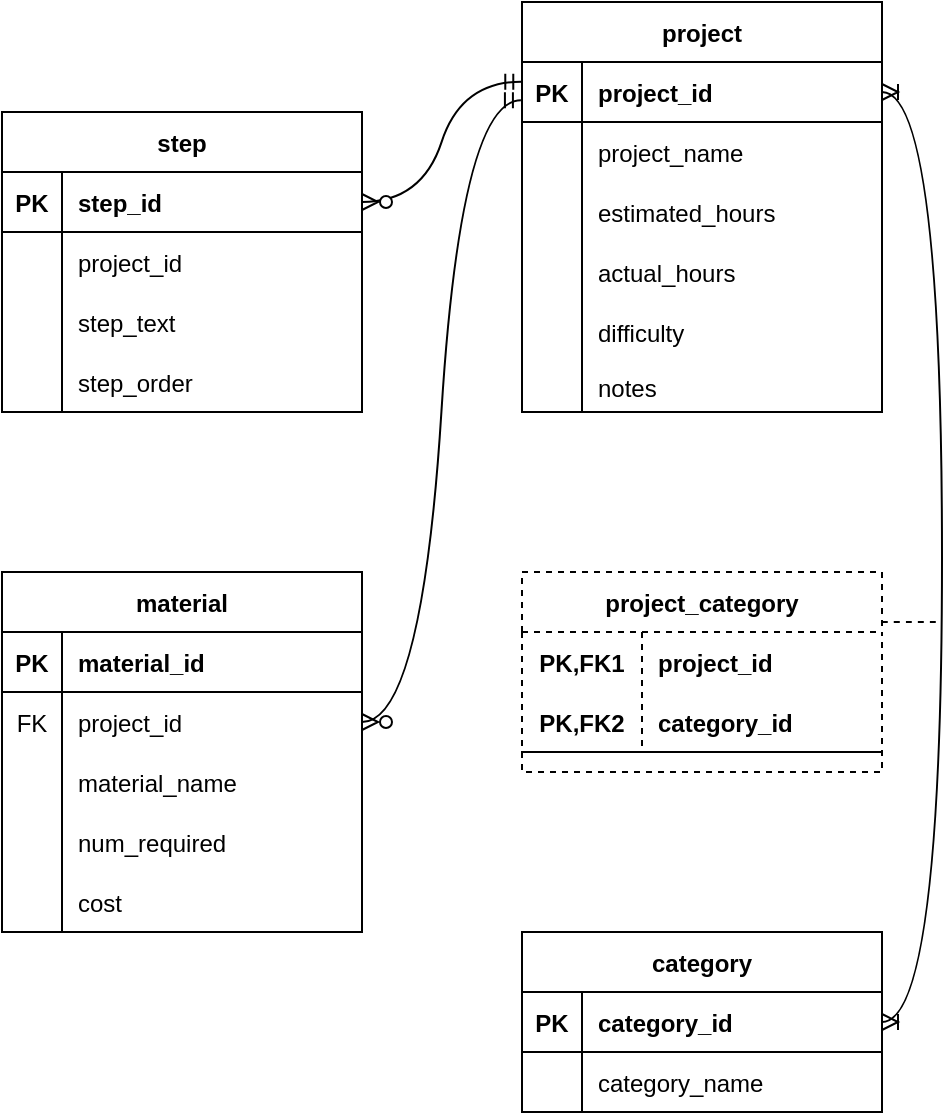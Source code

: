 <mxfile version="20.2.3" type="device"><diagram id="v-BzhRJdcK25EZPVXKfS" name="Page-1"><mxGraphModel dx="1422" dy="-243" grid="1" gridSize="10" guides="1" tooltips="1" connect="1" arrows="1" fold="1" page="1" pageScale="1" pageWidth="850" pageHeight="1100" math="0" shadow="0"><root><mxCell id="0"/><mxCell id="1" parent="0"/><mxCell id="nPPMI5hmXkhw91G4KogW-1" value="project" style="shape=table;startSize=30;container=1;collapsible=1;childLayout=tableLayout;fixedRows=1;rowLines=0;fontStyle=1;align=center;resizeLast=1;swimlaneLine=1;" vertex="1" parent="1"><mxGeometry x="420" y="1240" width="180" height="205" as="geometry"/></mxCell><mxCell id="nPPMI5hmXkhw91G4KogW-2" value="" style="shape=tableRow;horizontal=0;startSize=0;swimlaneHead=0;swimlaneBody=0;fillColor=none;collapsible=0;dropTarget=0;points=[[0,0.5],[1,0.5]];portConstraint=eastwest;top=0;left=0;right=0;bottom=1;" vertex="1" parent="nPPMI5hmXkhw91G4KogW-1"><mxGeometry y="30" width="180" height="30" as="geometry"/></mxCell><mxCell id="nPPMI5hmXkhw91G4KogW-3" value="PK" style="shape=partialRectangle;connectable=0;fillColor=none;top=0;left=0;bottom=0;right=0;fontStyle=1;overflow=hidden;" vertex="1" parent="nPPMI5hmXkhw91G4KogW-2"><mxGeometry width="30" height="30" as="geometry"><mxRectangle width="30" height="30" as="alternateBounds"/></mxGeometry></mxCell><mxCell id="nPPMI5hmXkhw91G4KogW-4" value="project_id" style="shape=partialRectangle;connectable=0;fillColor=none;top=0;left=0;bottom=0;right=0;align=left;spacingLeft=6;fontStyle=1;overflow=hidden;" vertex="1" parent="nPPMI5hmXkhw91G4KogW-2"><mxGeometry x="30" width="150" height="30" as="geometry"><mxRectangle width="150" height="30" as="alternateBounds"/></mxGeometry></mxCell><mxCell id="nPPMI5hmXkhw91G4KogW-5" value="" style="shape=tableRow;horizontal=0;startSize=0;swimlaneHead=0;swimlaneBody=0;fillColor=none;collapsible=0;dropTarget=0;points=[[0,0.5],[1,0.5]];portConstraint=eastwest;top=0;left=0;right=0;bottom=0;" vertex="1" parent="nPPMI5hmXkhw91G4KogW-1"><mxGeometry y="60" width="180" height="30" as="geometry"/></mxCell><mxCell id="nPPMI5hmXkhw91G4KogW-6" value="" style="shape=partialRectangle;connectable=0;fillColor=none;top=0;left=0;bottom=0;right=0;editable=1;overflow=hidden;" vertex="1" parent="nPPMI5hmXkhw91G4KogW-5"><mxGeometry width="30" height="30" as="geometry"><mxRectangle width="30" height="30" as="alternateBounds"/></mxGeometry></mxCell><mxCell id="nPPMI5hmXkhw91G4KogW-7" value="project_name" style="shape=partialRectangle;connectable=0;fillColor=none;top=0;left=0;bottom=0;right=0;align=left;spacingLeft=6;overflow=hidden;" vertex="1" parent="nPPMI5hmXkhw91G4KogW-5"><mxGeometry x="30" width="150" height="30" as="geometry"><mxRectangle width="150" height="30" as="alternateBounds"/></mxGeometry></mxCell><mxCell id="nPPMI5hmXkhw91G4KogW-8" value="" style="shape=tableRow;horizontal=0;startSize=0;swimlaneHead=0;swimlaneBody=0;fillColor=none;collapsible=0;dropTarget=0;points=[[0,0.5],[1,0.5]];portConstraint=eastwest;top=0;left=0;right=0;bottom=0;" vertex="1" parent="nPPMI5hmXkhw91G4KogW-1"><mxGeometry y="90" width="180" height="30" as="geometry"/></mxCell><mxCell id="nPPMI5hmXkhw91G4KogW-9" value="" style="shape=partialRectangle;connectable=0;fillColor=none;top=0;left=0;bottom=0;right=0;editable=1;overflow=hidden;" vertex="1" parent="nPPMI5hmXkhw91G4KogW-8"><mxGeometry width="30" height="30" as="geometry"><mxRectangle width="30" height="30" as="alternateBounds"/></mxGeometry></mxCell><mxCell id="nPPMI5hmXkhw91G4KogW-10" value="estimated_hours" style="shape=partialRectangle;connectable=0;fillColor=none;top=0;left=0;bottom=0;right=0;align=left;spacingLeft=6;overflow=hidden;" vertex="1" parent="nPPMI5hmXkhw91G4KogW-8"><mxGeometry x="30" width="150" height="30" as="geometry"><mxRectangle width="150" height="30" as="alternateBounds"/></mxGeometry></mxCell><mxCell id="nPPMI5hmXkhw91G4KogW-11" value="" style="shape=tableRow;horizontal=0;startSize=0;swimlaneHead=0;swimlaneBody=0;fillColor=none;collapsible=0;dropTarget=0;points=[[0,0.5],[1,0.5]];portConstraint=eastwest;top=0;left=0;right=0;bottom=0;" vertex="1" parent="nPPMI5hmXkhw91G4KogW-1"><mxGeometry y="120" width="180" height="30" as="geometry"/></mxCell><mxCell id="nPPMI5hmXkhw91G4KogW-12" value="" style="shape=partialRectangle;connectable=0;fillColor=none;top=0;left=0;bottom=0;right=0;editable=1;overflow=hidden;" vertex="1" parent="nPPMI5hmXkhw91G4KogW-11"><mxGeometry width="30" height="30" as="geometry"><mxRectangle width="30" height="30" as="alternateBounds"/></mxGeometry></mxCell><mxCell id="nPPMI5hmXkhw91G4KogW-13" value="actual_hours" style="shape=partialRectangle;connectable=0;fillColor=none;top=0;left=0;bottom=0;right=0;align=left;spacingLeft=6;overflow=hidden;" vertex="1" parent="nPPMI5hmXkhw91G4KogW-11"><mxGeometry x="30" width="150" height="30" as="geometry"><mxRectangle width="150" height="30" as="alternateBounds"/></mxGeometry></mxCell><mxCell id="nPPMI5hmXkhw91G4KogW-18" style="shape=tableRow;horizontal=0;startSize=0;swimlaneHead=0;swimlaneBody=0;fillColor=none;collapsible=0;dropTarget=0;points=[[0,0.5],[1,0.5]];portConstraint=eastwest;top=0;left=0;right=0;bottom=0;" vertex="1" parent="nPPMI5hmXkhw91G4KogW-1"><mxGeometry y="150" width="180" height="30" as="geometry"/></mxCell><mxCell id="nPPMI5hmXkhw91G4KogW-19" style="shape=partialRectangle;connectable=0;fillColor=none;top=0;left=0;bottom=0;right=0;editable=1;overflow=hidden;" vertex="1" parent="nPPMI5hmXkhw91G4KogW-18"><mxGeometry width="30" height="30" as="geometry"><mxRectangle width="30" height="30" as="alternateBounds"/></mxGeometry></mxCell><mxCell id="nPPMI5hmXkhw91G4KogW-20" value="difficulty" style="shape=partialRectangle;connectable=0;fillColor=none;top=0;left=0;bottom=0;right=0;align=left;spacingLeft=6;overflow=hidden;" vertex="1" parent="nPPMI5hmXkhw91G4KogW-18"><mxGeometry x="30" width="150" height="30" as="geometry"><mxRectangle width="150" height="30" as="alternateBounds"/></mxGeometry></mxCell><mxCell id="nPPMI5hmXkhw91G4KogW-15" style="shape=tableRow;horizontal=0;startSize=0;swimlaneHead=0;swimlaneBody=0;fillColor=none;collapsible=0;dropTarget=0;points=[[0,0.5],[1,0.5]];portConstraint=eastwest;top=0;left=0;right=0;bottom=0;" vertex="1" parent="nPPMI5hmXkhw91G4KogW-1"><mxGeometry y="180" width="180" height="25" as="geometry"/></mxCell><mxCell id="nPPMI5hmXkhw91G4KogW-16" style="shape=partialRectangle;connectable=0;fillColor=none;top=0;left=0;bottom=0;right=0;editable=1;overflow=hidden;" vertex="1" parent="nPPMI5hmXkhw91G4KogW-15"><mxGeometry width="30" height="25" as="geometry"><mxRectangle width="30" height="25" as="alternateBounds"/></mxGeometry></mxCell><mxCell id="nPPMI5hmXkhw91G4KogW-17" value="notes" style="shape=partialRectangle;connectable=0;fillColor=none;top=0;left=0;bottom=0;right=0;align=left;spacingLeft=6;overflow=hidden;" vertex="1" parent="nPPMI5hmXkhw91G4KogW-15"><mxGeometry x="30" width="150" height="25" as="geometry"><mxRectangle width="150" height="25" as="alternateBounds"/></mxGeometry></mxCell><mxCell id="nPPMI5hmXkhw91G4KogW-21" value="material" style="shape=table;startSize=30;container=1;collapsible=1;childLayout=tableLayout;fixedRows=1;rowLines=0;fontStyle=1;align=center;resizeLast=1;" vertex="1" parent="1"><mxGeometry x="160" y="1525" width="180" height="180" as="geometry"/></mxCell><mxCell id="nPPMI5hmXkhw91G4KogW-22" value="" style="shape=tableRow;horizontal=0;startSize=0;swimlaneHead=0;swimlaneBody=0;fillColor=none;collapsible=0;dropTarget=0;points=[[0,0.5],[1,0.5]];portConstraint=eastwest;top=0;left=0;right=0;bottom=1;" vertex="1" parent="nPPMI5hmXkhw91G4KogW-21"><mxGeometry y="30" width="180" height="30" as="geometry"/></mxCell><mxCell id="nPPMI5hmXkhw91G4KogW-23" value="PK" style="shape=partialRectangle;connectable=0;fillColor=none;top=0;left=0;bottom=0;right=0;fontStyle=1;overflow=hidden;" vertex="1" parent="nPPMI5hmXkhw91G4KogW-22"><mxGeometry width="30" height="30" as="geometry"><mxRectangle width="30" height="30" as="alternateBounds"/></mxGeometry></mxCell><mxCell id="nPPMI5hmXkhw91G4KogW-24" value="material_id" style="shape=partialRectangle;connectable=0;fillColor=none;top=0;left=0;bottom=0;right=0;align=left;spacingLeft=6;fontStyle=1;overflow=hidden;" vertex="1" parent="nPPMI5hmXkhw91G4KogW-22"><mxGeometry x="30" width="150" height="30" as="geometry"><mxRectangle width="150" height="30" as="alternateBounds"/></mxGeometry></mxCell><mxCell id="nPPMI5hmXkhw91G4KogW-25" value="" style="shape=tableRow;horizontal=0;startSize=0;swimlaneHead=0;swimlaneBody=0;fillColor=none;collapsible=0;dropTarget=0;points=[[0,0.5],[1,0.5]];portConstraint=eastwest;top=0;left=0;right=0;bottom=0;" vertex="1" parent="nPPMI5hmXkhw91G4KogW-21"><mxGeometry y="60" width="180" height="30" as="geometry"/></mxCell><mxCell id="nPPMI5hmXkhw91G4KogW-26" value="FK" style="shape=partialRectangle;connectable=0;fillColor=none;top=0;left=0;bottom=0;right=0;editable=1;overflow=hidden;" vertex="1" parent="nPPMI5hmXkhw91G4KogW-25"><mxGeometry width="30" height="30" as="geometry"><mxRectangle width="30" height="30" as="alternateBounds"/></mxGeometry></mxCell><mxCell id="nPPMI5hmXkhw91G4KogW-27" value="project_id" style="shape=partialRectangle;connectable=0;fillColor=none;top=0;left=0;bottom=0;right=0;align=left;spacingLeft=6;overflow=hidden;" vertex="1" parent="nPPMI5hmXkhw91G4KogW-25"><mxGeometry x="30" width="150" height="30" as="geometry"><mxRectangle width="150" height="30" as="alternateBounds"/></mxGeometry></mxCell><mxCell id="nPPMI5hmXkhw91G4KogW-28" value="" style="shape=tableRow;horizontal=0;startSize=0;swimlaneHead=0;swimlaneBody=0;fillColor=none;collapsible=0;dropTarget=0;points=[[0,0.5],[1,0.5]];portConstraint=eastwest;top=0;left=0;right=0;bottom=0;" vertex="1" parent="nPPMI5hmXkhw91G4KogW-21"><mxGeometry y="90" width="180" height="30" as="geometry"/></mxCell><mxCell id="nPPMI5hmXkhw91G4KogW-29" value="" style="shape=partialRectangle;connectable=0;fillColor=none;top=0;left=0;bottom=0;right=0;editable=1;overflow=hidden;" vertex="1" parent="nPPMI5hmXkhw91G4KogW-28"><mxGeometry width="30" height="30" as="geometry"><mxRectangle width="30" height="30" as="alternateBounds"/></mxGeometry></mxCell><mxCell id="nPPMI5hmXkhw91G4KogW-30" value="material_name" style="shape=partialRectangle;connectable=0;fillColor=none;top=0;left=0;bottom=0;right=0;align=left;spacingLeft=6;overflow=hidden;" vertex="1" parent="nPPMI5hmXkhw91G4KogW-28"><mxGeometry x="30" width="150" height="30" as="geometry"><mxRectangle width="150" height="30" as="alternateBounds"/></mxGeometry></mxCell><mxCell id="nPPMI5hmXkhw91G4KogW-31" value="" style="shape=tableRow;horizontal=0;startSize=0;swimlaneHead=0;swimlaneBody=0;fillColor=none;collapsible=0;dropTarget=0;points=[[0,0.5],[1,0.5]];portConstraint=eastwest;top=0;left=0;right=0;bottom=0;" vertex="1" parent="nPPMI5hmXkhw91G4KogW-21"><mxGeometry y="120" width="180" height="30" as="geometry"/></mxCell><mxCell id="nPPMI5hmXkhw91G4KogW-32" value="" style="shape=partialRectangle;connectable=0;fillColor=none;top=0;left=0;bottom=0;right=0;editable=1;overflow=hidden;" vertex="1" parent="nPPMI5hmXkhw91G4KogW-31"><mxGeometry width="30" height="30" as="geometry"><mxRectangle width="30" height="30" as="alternateBounds"/></mxGeometry></mxCell><mxCell id="nPPMI5hmXkhw91G4KogW-33" value="num_required" style="shape=partialRectangle;connectable=0;fillColor=none;top=0;left=0;bottom=0;right=0;align=left;spacingLeft=6;overflow=hidden;" vertex="1" parent="nPPMI5hmXkhw91G4KogW-31"><mxGeometry x="30" width="150" height="30" as="geometry"><mxRectangle width="150" height="30" as="alternateBounds"/></mxGeometry></mxCell><mxCell id="nPPMI5hmXkhw91G4KogW-34" style="shape=tableRow;horizontal=0;startSize=0;swimlaneHead=0;swimlaneBody=0;fillColor=none;collapsible=0;dropTarget=0;points=[[0,0.5],[1,0.5]];portConstraint=eastwest;top=0;left=0;right=0;bottom=0;" vertex="1" parent="nPPMI5hmXkhw91G4KogW-21"><mxGeometry y="150" width="180" height="30" as="geometry"/></mxCell><mxCell id="nPPMI5hmXkhw91G4KogW-35" style="shape=partialRectangle;connectable=0;fillColor=none;top=0;left=0;bottom=0;right=0;editable=1;overflow=hidden;" vertex="1" parent="nPPMI5hmXkhw91G4KogW-34"><mxGeometry width="30" height="30" as="geometry"><mxRectangle width="30" height="30" as="alternateBounds"/></mxGeometry></mxCell><mxCell id="nPPMI5hmXkhw91G4KogW-36" value="cost" style="shape=partialRectangle;connectable=0;fillColor=none;top=0;left=0;bottom=0;right=0;align=left;spacingLeft=6;overflow=hidden;" vertex="1" parent="nPPMI5hmXkhw91G4KogW-34"><mxGeometry x="30" width="150" height="30" as="geometry"><mxRectangle width="150" height="30" as="alternateBounds"/></mxGeometry></mxCell><mxCell id="nPPMI5hmXkhw91G4KogW-37" value="step" style="shape=table;startSize=30;container=1;collapsible=1;childLayout=tableLayout;fixedRows=1;rowLines=0;fontStyle=1;align=center;resizeLast=1;" vertex="1" parent="1"><mxGeometry x="160" y="1295" width="180" height="150" as="geometry"/></mxCell><mxCell id="nPPMI5hmXkhw91G4KogW-38" value="" style="shape=tableRow;horizontal=0;startSize=0;swimlaneHead=0;swimlaneBody=0;fillColor=none;collapsible=0;dropTarget=0;points=[[0,0.5],[1,0.5]];portConstraint=eastwest;top=0;left=0;right=0;bottom=1;" vertex="1" parent="nPPMI5hmXkhw91G4KogW-37"><mxGeometry y="30" width="180" height="30" as="geometry"/></mxCell><mxCell id="nPPMI5hmXkhw91G4KogW-39" value="PK" style="shape=partialRectangle;connectable=0;fillColor=none;top=0;left=0;bottom=0;right=0;fontStyle=1;overflow=hidden;" vertex="1" parent="nPPMI5hmXkhw91G4KogW-38"><mxGeometry width="30" height="30" as="geometry"><mxRectangle width="30" height="30" as="alternateBounds"/></mxGeometry></mxCell><mxCell id="nPPMI5hmXkhw91G4KogW-40" value="step_id" style="shape=partialRectangle;connectable=0;fillColor=none;top=0;left=0;bottom=0;right=0;align=left;spacingLeft=6;fontStyle=1;overflow=hidden;" vertex="1" parent="nPPMI5hmXkhw91G4KogW-38"><mxGeometry x="30" width="150" height="30" as="geometry"><mxRectangle width="150" height="30" as="alternateBounds"/></mxGeometry></mxCell><mxCell id="nPPMI5hmXkhw91G4KogW-41" value="" style="shape=tableRow;horizontal=0;startSize=0;swimlaneHead=0;swimlaneBody=0;fillColor=none;collapsible=0;dropTarget=0;points=[[0,0.5],[1,0.5]];portConstraint=eastwest;top=0;left=0;right=0;bottom=0;" vertex="1" parent="nPPMI5hmXkhw91G4KogW-37"><mxGeometry y="60" width="180" height="30" as="geometry"/></mxCell><mxCell id="nPPMI5hmXkhw91G4KogW-42" value="" style="shape=partialRectangle;connectable=0;fillColor=none;top=0;left=0;bottom=0;right=0;editable=1;overflow=hidden;" vertex="1" parent="nPPMI5hmXkhw91G4KogW-41"><mxGeometry width="30" height="30" as="geometry"><mxRectangle width="30" height="30" as="alternateBounds"/></mxGeometry></mxCell><mxCell id="nPPMI5hmXkhw91G4KogW-43" value="project_id" style="shape=partialRectangle;connectable=0;fillColor=none;top=0;left=0;bottom=0;right=0;align=left;spacingLeft=6;overflow=hidden;" vertex="1" parent="nPPMI5hmXkhw91G4KogW-41"><mxGeometry x="30" width="150" height="30" as="geometry"><mxRectangle width="150" height="30" as="alternateBounds"/></mxGeometry></mxCell><mxCell id="nPPMI5hmXkhw91G4KogW-44" value="" style="shape=tableRow;horizontal=0;startSize=0;swimlaneHead=0;swimlaneBody=0;fillColor=none;collapsible=0;dropTarget=0;points=[[0,0.5],[1,0.5]];portConstraint=eastwest;top=0;left=0;right=0;bottom=0;" vertex="1" parent="nPPMI5hmXkhw91G4KogW-37"><mxGeometry y="90" width="180" height="30" as="geometry"/></mxCell><mxCell id="nPPMI5hmXkhw91G4KogW-45" value="" style="shape=partialRectangle;connectable=0;fillColor=none;top=0;left=0;bottom=0;right=0;editable=1;overflow=hidden;" vertex="1" parent="nPPMI5hmXkhw91G4KogW-44"><mxGeometry width="30" height="30" as="geometry"><mxRectangle width="30" height="30" as="alternateBounds"/></mxGeometry></mxCell><mxCell id="nPPMI5hmXkhw91G4KogW-46" value="step_text" style="shape=partialRectangle;connectable=0;fillColor=none;top=0;left=0;bottom=0;right=0;align=left;spacingLeft=6;overflow=hidden;" vertex="1" parent="nPPMI5hmXkhw91G4KogW-44"><mxGeometry x="30" width="150" height="30" as="geometry"><mxRectangle width="150" height="30" as="alternateBounds"/></mxGeometry></mxCell><mxCell id="nPPMI5hmXkhw91G4KogW-47" value="" style="shape=tableRow;horizontal=0;startSize=0;swimlaneHead=0;swimlaneBody=0;fillColor=none;collapsible=0;dropTarget=0;points=[[0,0.5],[1,0.5]];portConstraint=eastwest;top=0;left=0;right=0;bottom=0;" vertex="1" parent="nPPMI5hmXkhw91G4KogW-37"><mxGeometry y="120" width="180" height="30" as="geometry"/></mxCell><mxCell id="nPPMI5hmXkhw91G4KogW-48" value="" style="shape=partialRectangle;connectable=0;fillColor=none;top=0;left=0;bottom=0;right=0;editable=1;overflow=hidden;" vertex="1" parent="nPPMI5hmXkhw91G4KogW-47"><mxGeometry width="30" height="30" as="geometry"><mxRectangle width="30" height="30" as="alternateBounds"/></mxGeometry></mxCell><mxCell id="nPPMI5hmXkhw91G4KogW-49" value="step_order" style="shape=partialRectangle;connectable=0;fillColor=none;top=0;left=0;bottom=0;right=0;align=left;spacingLeft=6;overflow=hidden;" vertex="1" parent="nPPMI5hmXkhw91G4KogW-47"><mxGeometry x="30" width="150" height="30" as="geometry"><mxRectangle width="150" height="30" as="alternateBounds"/></mxGeometry></mxCell><mxCell id="nPPMI5hmXkhw91G4KogW-50" value="category" style="shape=table;startSize=30;container=1;collapsible=1;childLayout=tableLayout;fixedRows=1;rowLines=0;fontStyle=1;align=center;resizeLast=1;" vertex="1" parent="1"><mxGeometry x="420" y="1705" width="180" height="90" as="geometry"/></mxCell><mxCell id="nPPMI5hmXkhw91G4KogW-51" value="" style="shape=tableRow;horizontal=0;startSize=0;swimlaneHead=0;swimlaneBody=0;fillColor=none;collapsible=0;dropTarget=0;points=[[0,0.5],[1,0.5]];portConstraint=eastwest;top=0;left=0;right=0;bottom=1;" vertex="1" parent="nPPMI5hmXkhw91G4KogW-50"><mxGeometry y="30" width="180" height="30" as="geometry"/></mxCell><mxCell id="nPPMI5hmXkhw91G4KogW-52" value="PK" style="shape=partialRectangle;connectable=0;fillColor=none;top=0;left=0;bottom=0;right=0;fontStyle=1;overflow=hidden;" vertex="1" parent="nPPMI5hmXkhw91G4KogW-51"><mxGeometry width="30" height="30" as="geometry"><mxRectangle width="30" height="30" as="alternateBounds"/></mxGeometry></mxCell><mxCell id="nPPMI5hmXkhw91G4KogW-53" value="category_id" style="shape=partialRectangle;connectable=0;fillColor=none;top=0;left=0;bottom=0;right=0;align=left;spacingLeft=6;fontStyle=1;overflow=hidden;" vertex="1" parent="nPPMI5hmXkhw91G4KogW-51"><mxGeometry x="30" width="150" height="30" as="geometry"><mxRectangle width="150" height="30" as="alternateBounds"/></mxGeometry></mxCell><mxCell id="nPPMI5hmXkhw91G4KogW-54" value="" style="shape=tableRow;horizontal=0;startSize=0;swimlaneHead=0;swimlaneBody=0;fillColor=none;collapsible=0;dropTarget=0;points=[[0,0.5],[1,0.5]];portConstraint=eastwest;top=0;left=0;right=0;bottom=0;" vertex="1" parent="nPPMI5hmXkhw91G4KogW-50"><mxGeometry y="60" width="180" height="30" as="geometry"/></mxCell><mxCell id="nPPMI5hmXkhw91G4KogW-55" value="" style="shape=partialRectangle;connectable=0;fillColor=none;top=0;left=0;bottom=0;right=0;editable=1;overflow=hidden;" vertex="1" parent="nPPMI5hmXkhw91G4KogW-54"><mxGeometry width="30" height="30" as="geometry"><mxRectangle width="30" height="30" as="alternateBounds"/></mxGeometry></mxCell><mxCell id="nPPMI5hmXkhw91G4KogW-56" value="category_name" style="shape=partialRectangle;connectable=0;fillColor=none;top=0;left=0;bottom=0;right=0;align=left;spacingLeft=6;overflow=hidden;" vertex="1" parent="nPPMI5hmXkhw91G4KogW-54"><mxGeometry x="30" width="150" height="30" as="geometry"><mxRectangle width="150" height="30" as="alternateBounds"/></mxGeometry></mxCell><mxCell id="nPPMI5hmXkhw91G4KogW-63" value="project_category" style="shape=table;startSize=30;container=1;collapsible=1;childLayout=tableLayout;fixedRows=1;rowLines=0;fontStyle=1;align=center;resizeLast=1;dashed=1;" vertex="1" parent="1"><mxGeometry x="420" y="1525" width="180" height="100" as="geometry"/></mxCell><mxCell id="nPPMI5hmXkhw91G4KogW-64" value="" style="shape=tableRow;horizontal=0;startSize=0;swimlaneHead=0;swimlaneBody=0;fillColor=none;collapsible=0;dropTarget=0;points=[[0,0.5],[1,0.5]];portConstraint=eastwest;top=0;left=0;right=0;bottom=0;" vertex="1" parent="nPPMI5hmXkhw91G4KogW-63"><mxGeometry y="30" width="180" height="30" as="geometry"/></mxCell><mxCell id="nPPMI5hmXkhw91G4KogW-65" value="PK,FK1" style="shape=partialRectangle;connectable=0;fillColor=none;top=0;left=0;bottom=0;right=0;fontStyle=1;overflow=hidden;" vertex="1" parent="nPPMI5hmXkhw91G4KogW-64"><mxGeometry width="60" height="30" as="geometry"><mxRectangle width="60" height="30" as="alternateBounds"/></mxGeometry></mxCell><mxCell id="nPPMI5hmXkhw91G4KogW-66" value="project_id" style="shape=partialRectangle;connectable=0;fillColor=none;top=0;left=0;bottom=0;right=0;align=left;spacingLeft=6;fontStyle=1;overflow=hidden;" vertex="1" parent="nPPMI5hmXkhw91G4KogW-64"><mxGeometry x="60" width="120" height="30" as="geometry"><mxRectangle width="120" height="30" as="alternateBounds"/></mxGeometry></mxCell><mxCell id="nPPMI5hmXkhw91G4KogW-67" value="" style="shape=tableRow;horizontal=0;startSize=0;swimlaneHead=0;swimlaneBody=0;fillColor=none;collapsible=0;dropTarget=0;points=[[0,0.5],[1,0.5]];portConstraint=eastwest;top=0;left=0;right=0;bottom=1;" vertex="1" parent="nPPMI5hmXkhw91G4KogW-63"><mxGeometry y="60" width="180" height="30" as="geometry"/></mxCell><mxCell id="nPPMI5hmXkhw91G4KogW-68" value="PK,FK2" style="shape=partialRectangle;connectable=0;fillColor=none;top=0;left=0;bottom=0;right=0;fontStyle=1;overflow=hidden;" vertex="1" parent="nPPMI5hmXkhw91G4KogW-67"><mxGeometry width="60" height="30" as="geometry"><mxRectangle width="60" height="30" as="alternateBounds"/></mxGeometry></mxCell><mxCell id="nPPMI5hmXkhw91G4KogW-69" value="category_id" style="shape=partialRectangle;connectable=0;fillColor=none;top=0;left=0;bottom=0;right=0;align=left;spacingLeft=6;fontStyle=1;overflow=hidden;" vertex="1" parent="nPPMI5hmXkhw91G4KogW-67"><mxGeometry x="60" width="120" height="30" as="geometry"><mxRectangle width="120" height="30" as="alternateBounds"/></mxGeometry></mxCell><mxCell id="nPPMI5hmXkhw91G4KogW-76" value="" style="edgeStyle=entityRelationEdgeStyle;fontSize=12;html=1;endArrow=ERoneToMany;startArrow=ERoneToMany;entryX=1;entryY=0.5;entryDx=0;entryDy=0;curved=1;exitX=1;exitY=0.5;exitDx=0;exitDy=0;" edge="1" parent="1" source="nPPMI5hmXkhw91G4KogW-2" target="nPPMI5hmXkhw91G4KogW-51"><mxGeometry width="100" height="100" relative="1" as="geometry"><mxPoint x="640" y="1285" as="sourcePoint"/><mxPoint x="690" y="1735" as="targetPoint"/></mxGeometry></mxCell><mxCell id="nPPMI5hmXkhw91G4KogW-77" value="" style="endArrow=none;html=1;rounded=0;curved=1;exitX=1;exitY=0.25;exitDx=0;exitDy=0;dashed=1;" edge="1" parent="1" source="nPPMI5hmXkhw91G4KogW-63"><mxGeometry relative="1" as="geometry"><mxPoint x="240" y="1505" as="sourcePoint"/><mxPoint x="630" y="1550" as="targetPoint"/></mxGeometry></mxCell><mxCell id="nPPMI5hmXkhw91G4KogW-78" value="" style="edgeStyle=entityRelationEdgeStyle;fontSize=12;html=1;endArrow=ERzeroToMany;startArrow=ERmandOne;curved=1;exitX=-0.002;exitY=0.329;exitDx=0;exitDy=0;exitPerimeter=0;" edge="1" parent="1" source="nPPMI5hmXkhw91G4KogW-2" target="nPPMI5hmXkhw91G4KogW-38"><mxGeometry width="100" height="100" relative="1" as="geometry"><mxPoint x="280" y="1445" as="sourcePoint"/><mxPoint x="380" y="1345" as="targetPoint"/></mxGeometry></mxCell><mxCell id="nPPMI5hmXkhw91G4KogW-79" value="" style="edgeStyle=entityRelationEdgeStyle;fontSize=12;html=1;endArrow=ERzeroToMany;startArrow=ERmandOne;curved=1;exitX=-0.003;exitY=0.638;exitDx=0;exitDy=0;entryX=1;entryY=0.5;entryDx=0;entryDy=0;exitPerimeter=0;" edge="1" parent="1" source="nPPMI5hmXkhw91G4KogW-2" target="nPPMI5hmXkhw91G4KogW-25"><mxGeometry width="100" height="100" relative="1" as="geometry"><mxPoint x="368.92" y="1405" as="sourcePoint"/><mxPoint x="290" y="1469.99" as="targetPoint"/></mxGeometry></mxCell></root></mxGraphModel></diagram></mxfile>